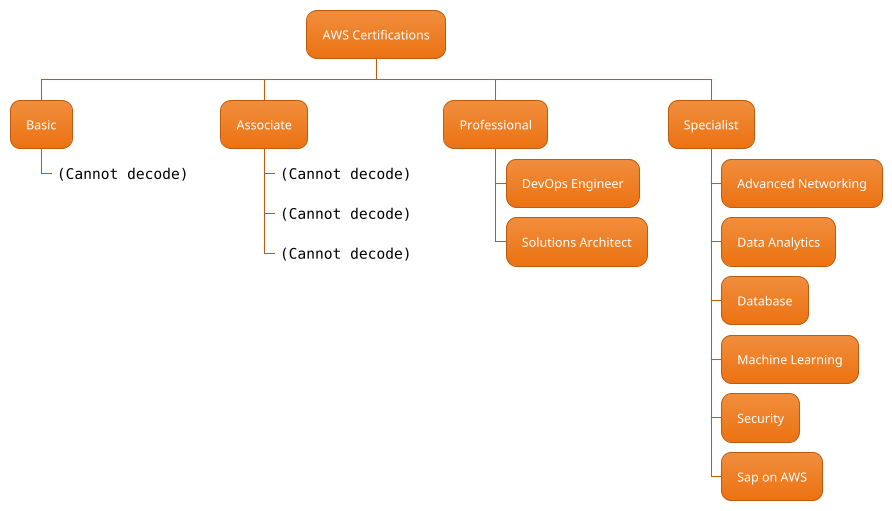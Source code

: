 @startwbs

!theme aws-orange
skinparam topurl https://plantuml.com/

* AWS Certifications
** Basic
***_ [[certifications/cloud-practitioner <img:../icons/cloud-practitioner.png>]] 
** Associate
***_ [[certifications/developer-associate <img:../icons/developer-associate.png>]] 
***_ [[certifications/sysops-administrator <img:../icons/sysops-administrator.png>]]
***_ [[certifications/solutions-architect <img:../icons/solutions-architect.png>]]
** Professional
*** DevOps Engineer
*** Solutions Architect
** Specialist
*** Advanced Networking
*** Data Analytics
*** Database
*** Machine Learning
*** Security
*** Sap on AWS
@endwbs